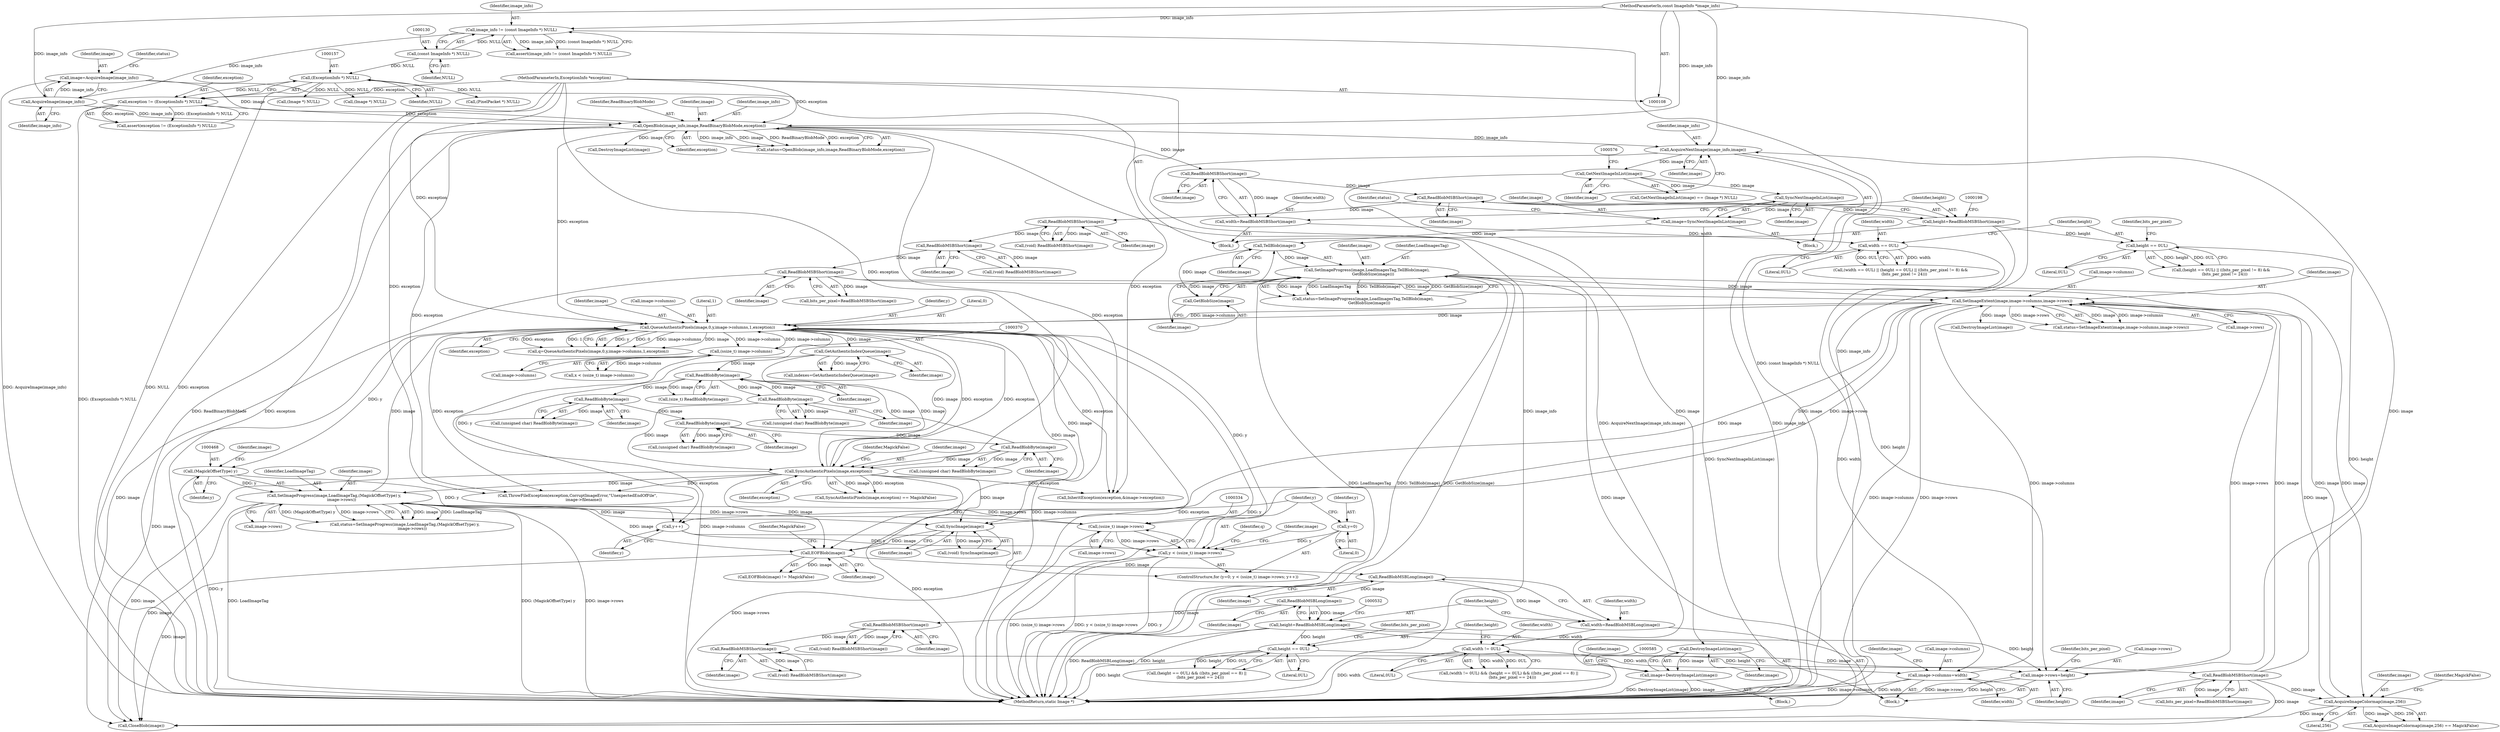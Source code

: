 digraph "0_ImageMagick_f6e9d0d9955e85bdd7540b251cd50d598dacc5e6_47@pointer" {
"1000581" [label="(Call,DestroyImageList(image))"];
"1000573" [label="(Call,GetNextImageInList(image))"];
"1000568" [label="(Call,AcquireNextImage(image_info,image))"];
"1000171" [label="(Call,OpenBlob(image_info,image,ReadBinaryBlobMode,exception))"];
"1000167" [label="(Call,AcquireImage(image_info))"];
"1000127" [label="(Call,image_info != (const ImageInfo *) NULL)"];
"1000109" [label="(MethodParameterIn,const ImageInfo *image_info)"];
"1000129" [label="(Call,(const ImageInfo *) NULL)"];
"1000165" [label="(Call,image=AcquireImage(image_info))"];
"1000154" [label="(Call,exception != (ExceptionInfo *) NULL)"];
"1000110" [label="(MethodParameterIn,ExceptionInfo *exception)"];
"1000156" [label="(Call,(ExceptionInfo *) NULL)"];
"1000541" [label="(Call,ReadBlobMSBShort(image))"];
"1000537" [label="(Call,ReadBlobMSBShort(image))"];
"1000533" [label="(Call,ReadBlobMSBShort(image))"];
"1000529" [label="(Call,ReadBlobMSBLong(image))"];
"1000525" [label="(Call,ReadBlobMSBLong(image))"];
"1000490" [label="(Call,EOFBlob(image))"];
"1000343" [label="(Call,QueueAuthenticPixels(image,0,y,image->columns,1,exception))"];
"1000464" [label="(Call,SetImageProgress(image,LoadImageTag,(MagickOffsetType) y,\n            image->rows))"];
"1000448" [label="(Call,SyncAuthenticPixels(image,exception))"];
"1000397" [label="(Call,ReadBlobByte(image))"];
"1000386" [label="(Call,ReadBlobByte(image))"];
"1000420" [label="(Call,ReadBlobByte(image))"];
"1000413" [label="(Call,ReadBlobByte(image))"];
"1000406" [label="(Call,ReadBlobByte(image))"];
"1000361" [label="(Call,GetAuthenticIndexQueue(image))"];
"1000467" [label="(Call,(MagickOffsetType) y)"];
"1000333" [label="(Call,(ssize_t) image->rows)"];
"1000282" [label="(Call,SetImageExtent(image,image->columns,image->rows))"];
"1000207" [label="(Call,ReadBlobMSBShort(image))"];
"1000203" [label="(Call,ReadBlobMSBShort(image))"];
"1000199" [label="(Call,ReadBlobMSBShort(image))"];
"1000195" [label="(Call,ReadBlobMSBShort(image))"];
"1000191" [label="(Call,ReadBlobMSBShort(image))"];
"1000593" [label="(Call,SetImageProgress(image,LoadImagesTag,TellBlob(image),\n          GetBlobSize(image)))"];
"1000598" [label="(Call,GetBlobSize(image))"];
"1000596" [label="(Call,TellBlob(image))"];
"1000587" [label="(Call,image=SyncNextImageInList(image))"];
"1000589" [label="(Call,SyncNextImageInList(image))"];
"1000246" [label="(Call,AcquireImageColormap(image,256))"];
"1000230" [label="(Call,image->columns=width)"];
"1000547" [label="(Call,width != 0UL)"];
"1000523" [label="(Call,width=ReadBlobMSBLong(image))"];
"1000211" [label="(Call,width == 0UL)"];
"1000189" [label="(Call,width=ReadBlobMSBShort(image))"];
"1000235" [label="(Call,image->rows=height)"];
"1000193" [label="(Call,height=ReadBlobMSBShort(image))"];
"1000215" [label="(Call,height == 0UL)"];
"1000527" [label="(Call,height=ReadBlobMSBLong(image))"];
"1000551" [label="(Call,height == 0UL)"];
"1000331" [label="(Call,y < (ssize_t) image->rows)"];
"1000338" [label="(Call,y++)"];
"1000328" [label="(Call,y=0)"];
"1000369" [label="(Call,(ssize_t) image->columns)"];
"1000486" [label="(Call,SyncImage(image))"];
"1000579" [label="(Call,image=DestroyImageList(image))"];
"1000204" [label="(Identifier,image)"];
"1000335" [label="(Call,image->rows)"];
"1000469" [label="(Identifier,y)"];
"1000528" [label="(Identifier,height)"];
"1000170" [label="(Identifier,status)"];
"1000546" [label="(Call,(width != 0UL) && (height == 0UL) && ((bits_per_pixel == 8) ||\n      (bits_per_pixel == 24)))"];
"1000191" [label="(Call,ReadBlobMSBShort(image))"];
"1000581" [label="(Call,DestroyImageList(image))"];
"1000398" [label="(Identifier,image)"];
"1000284" [label="(Call,image->columns)"];
"1000217" [label="(Literal,0UL)"];
"1000343" [label="(Call,QueueAuthenticPixels(image,0,y,image->columns,1,exception))"];
"1000153" [label="(Call,assert(exception != (ExceptionInfo *) NULL))"];
"1000397" [label="(Call,ReadBlobByte(image))"];
"1000533" [label="(Call,ReadBlobMSBShort(image))"];
"1000592" [label="(Identifier,status)"];
"1000194" [label="(Identifier,height)"];
"1000597" [label="(Identifier,image)"];
"1000384" [label="(Call,(size_t) ReadBlobByte(image))"];
"1000362" [label="(Identifier,image)"];
"1000550" [label="(Call,(height == 0UL) && ((bits_per_pixel == 8) ||\n      (bits_per_pixel == 24)))"];
"1000347" [label="(Call,image->columns)"];
"1000248" [label="(Literal,256)"];
"1000154" [label="(Call,exception != (ExceptionInfo *) NULL)"];
"1000591" [label="(Call,status=SetImageProgress(image,LoadImagesTag,TellBlob(image),\n          GetBlobSize(image)))"];
"1000350" [label="(Literal,1)"];
"1000387" [label="(Identifier,image)"];
"1000190" [label="(Identifier,width)"];
"1000523" [label="(Call,width=ReadBlobMSBLong(image))"];
"1000615" [label="(MethodReturn,static Image *)"];
"1000610" [label="(Call,CloseBlob(image))"];
"1000126" [label="(Call,assert(image_info != (const ImageInfo *) NULL))"];
"1000420" [label="(Call,ReadBlobByte(image))"];
"1000527" [label="(Call,height=ReadBlobMSBLong(image))"];
"1000572" [label="(Call,GetNextImageInList(image) == (Image *) NULL)"];
"1000451" [label="(Identifier,MagickFalse)"];
"1000237" [label="(Identifier,image)"];
"1000570" [label="(Identifier,image)"];
"1000542" [label="(Identifier,image)"];
"1000573" [label="(Call,GetNextImageInList(image))"];
"1000369" [label="(Call,(ssize_t) image->columns)"];
"1000491" [label="(Identifier,image)"];
"1000524" [label="(Identifier,width)"];
"1000406" [label="(Call,ReadBlobByte(image))"];
"1000551" [label="(Call,height == 0UL)"];
"1000213" [label="(Literal,0UL)"];
"1000448" [label="(Call,SyncAuthenticPixels(image,exception))"];
"1000165" [label="(Call,image=AcquireImage(image_info))"];
"1000567" [label="(Block,)"];
"1000590" [label="(Identifier,image)"];
"1000239" [label="(Identifier,height)"];
"1000183" [label="(Call,DestroyImageList(image))"];
"1000537" [label="(Call,ReadBlobMSBShort(image))"];
"1000193" [label="(Call,height=ReadBlobMSBShort(image))"];
"1000328" [label="(Call,y=0)"];
"1000367" [label="(Call,x < (ssize_t) image->columns)"];
"1000414" [label="(Identifier,image)"];
"1000216" [label="(Identifier,height)"];
"1000156" [label="(Call,(ExceptionInfo *) NULL)"];
"1000481" [label="(Identifier,image)"];
"1000127" [label="(Call,image_info != (const ImageInfo *) NULL)"];
"1000486" [label="(Call,SyncImage(image))"];
"1000346" [label="(Identifier,y)"];
"1000404" [label="(Call,(unsigned char) ReadBlobByte(image))"];
"1000407" [label="(Identifier,image)"];
"1000207" [label="(Call,ReadBlobMSBShort(image))"];
"1000395" [label="(Call,(unsigned char) ReadBlobByte(image))"];
"1000421" [label="(Identifier,image)"];
"1000167" [label="(Call,AcquireImage(image_info))"];
"1000295" [label="(Call,InheritException(exception,&image->exception))"];
"1000345" [label="(Literal,0)"];
"1000333" [label="(Call,(ssize_t) image->rows)"];
"1000579" [label="(Call,image=DestroyImageList(image))"];
"1000593" [label="(Call,SetImageProgress(image,LoadImagesTag,TellBlob(image),\n          GetBlobSize(image)))"];
"1000199" [label="(Call,ReadBlobMSBShort(image))"];
"1000541" [label="(Call,ReadBlobMSBShort(image))"];
"1000192" [label="(Identifier,image)"];
"1000467" [label="(Call,(MagickOffsetType) y)"];
"1000548" [label="(Identifier,width)"];
"1000242" [label="(Identifier,bits_per_pixel)"];
"1000531" [label="(Call,(void) ReadBlobMSBShort(image))"];
"1000582" [label="(Identifier,image)"];
"1000283" [label="(Identifier,image)"];
"1000332" [label="(Identifier,y)"];
"1000338" [label="(Call,y++)"];
"1000331" [label="(Call,y < (ssize_t) image->rows)"];
"1000208" [label="(Identifier,image)"];
"1000594" [label="(Identifier,image)"];
"1000171" [label="(Call,OpenBlob(image_info,image,ReadBinaryBlobMode,exception))"];
"1000230" [label="(Call,image->columns=width)"];
"1000215" [label="(Call,height == 0UL)"];
"1000329" [label="(Identifier,y)"];
"1000175" [label="(Identifier,exception)"];
"1000166" [label="(Identifier,image)"];
"1000492" [label="(Identifier,MagickFalse)"];
"1000247" [label="(Identifier,image)"];
"1000249" [label="(Identifier,MagickFalse)"];
"1000327" [label="(ControlStructure,for (y=0; y < (ssize_t) image->rows; y++))"];
"1000246" [label="(Call,AcquireImageColormap(image,256))"];
"1000174" [label="(Identifier,ReadBinaryBlobMode)"];
"1000568" [label="(Call,AcquireNextImage(image_info,image))"];
"1000196" [label="(Identifier,image)"];
"1000212" [label="(Identifier,width)"];
"1000539" [label="(Call,bits_per_pixel=ReadBlobMSBShort(image))"];
"1000552" [label="(Identifier,height)"];
"1000302" [label="(Call,DestroyImageList(image))"];
"1000538" [label="(Identifier,image)"];
"1000195" [label="(Call,ReadBlobMSBShort(image))"];
"1000599" [label="(Identifier,image)"];
"1000234" [label="(Identifier,width)"];
"1000342" [label="(Identifier,q)"];
"1000534" [label="(Identifier,image)"];
"1000595" [label="(Identifier,LoadImagesTag)"];
"1000361" [label="(Call,GetAuthenticIndexQueue(image))"];
"1000487" [label="(Identifier,image)"];
"1000490" [label="(Call,EOFBlob(image))"];
"1000351" [label="(Identifier,exception)"];
"1000339" [label="(Identifier,y)"];
"1000553" [label="(Literal,0UL)"];
"1000580" [label="(Identifier,image)"];
"1000355" [label="(Call,(PixelPacket *) NULL)"];
"1000189" [label="(Call,width=ReadBlobMSBShort(image))"];
"1000214" [label="(Call,(height == 0UL) || ((bits_per_pixel != 8) &&\n      (bits_per_pixel != 24)))"];
"1000280" [label="(Call,status=SetImageExtent(image,image->columns,image->rows))"];
"1000205" [label="(Call,bits_per_pixel=ReadBlobMSBShort(image))"];
"1000330" [label="(Literal,0)"];
"1000129" [label="(Call,(const ImageInfo *) NULL)"];
"1000530" [label="(Identifier,image)"];
"1000109" [label="(MethodParameterIn,const ImageInfo *image_info)"];
"1000110" [label="(MethodParameterIn,ExceptionInfo *exception)"];
"1000588" [label="(Identifier,image)"];
"1000211" [label="(Call,width == 0UL)"];
"1000231" [label="(Call,image->columns)"];
"1000596" [label="(Call,TellBlob(image))"];
"1000578" [label="(Block,)"];
"1000169" [label="(Call,status=OpenBlob(image_info,image,ReadBinaryBlobMode,exception))"];
"1000484" [label="(Call,(void) SyncImage(image))"];
"1000341" [label="(Call,q=QueueAuthenticPixels(image,0,y,image->columns,1,exception))"];
"1000450" [label="(Identifier,exception)"];
"1000282" [label="(Call,SetImageExtent(image,image->columns,image->rows))"];
"1000598" [label="(Call,GetBlobSize(image))"];
"1000526" [label="(Identifier,image)"];
"1000575" [label="(Call,(Image *) NULL)"];
"1000587" [label="(Call,image=SyncNextImageInList(image))"];
"1000128" [label="(Identifier,image_info)"];
"1000471" [label="(Identifier,image)"];
"1000418" [label="(Call,(unsigned char) ReadBlobByte(image))"];
"1000186" [label="(Call,(Image *) NULL)"];
"1000235" [label="(Call,image->rows=height)"];
"1000547" [label="(Call,width != 0UL)"];
"1000489" [label="(Call,EOFBlob(image) != MagickFalse)"];
"1000197" [label="(Call,(void) ReadBlobMSBShort(image))"];
"1000359" [label="(Call,indexes=GetAuthenticIndexQueue(image))"];
"1000556" [label="(Identifier,bits_per_pixel)"];
"1000535" [label="(Call,(void) ReadBlobMSBShort(image))"];
"1000210" [label="(Call,(width == 0UL) || (height == 0UL) || ((bits_per_pixel != 8) &&\n      (bits_per_pixel != 24)))"];
"1000229" [label="(Block,)"];
"1000494" [label="(Call,ThrowFileException(exception,CorruptImageError,\"UnexpectedEndOfFile\",\n          image->filename))"];
"1000155" [label="(Identifier,exception)"];
"1000203" [label="(Call,ReadBlobMSBShort(image))"];
"1000413" [label="(Call,ReadBlobByte(image))"];
"1000201" [label="(Call,(void) ReadBlobMSBShort(image))"];
"1000465" [label="(Identifier,image)"];
"1000173" [label="(Identifier,image)"];
"1000245" [label="(Call,AcquireImageColormap(image,256) == MagickFalse)"];
"1000236" [label="(Call,image->rows)"];
"1000462" [label="(Call,status=SetImageProgress(image,LoadImageTag,(MagickOffsetType) y,\n            image->rows))"];
"1000529" [label="(Call,ReadBlobMSBLong(image))"];
"1000220" [label="(Identifier,bits_per_pixel)"];
"1000287" [label="(Call,image->rows)"];
"1000158" [label="(Identifier,NULL)"];
"1000200" [label="(Identifier,image)"];
"1000549" [label="(Literal,0UL)"];
"1000464" [label="(Call,SetImageProgress(image,LoadImageTag,(MagickOffsetType) y,\n            image->rows))"];
"1000470" [label="(Call,image->rows)"];
"1000371" [label="(Call,image->columns)"];
"1000525" [label="(Call,ReadBlobMSBLong(image))"];
"1000344" [label="(Identifier,image)"];
"1000589" [label="(Call,SyncNextImageInList(image))"];
"1000466" [label="(Identifier,LoadImageTag)"];
"1000411" [label="(Call,(unsigned char) ReadBlobByte(image))"];
"1000386" [label="(Call,ReadBlobByte(image))"];
"1000447" [label="(Call,SyncAuthenticPixels(image,exception) == MagickFalse)"];
"1000569" [label="(Identifier,image_info)"];
"1000168" [label="(Identifier,image_info)"];
"1000111" [label="(Block,)"];
"1000172" [label="(Identifier,image_info)"];
"1000449" [label="(Identifier,image)"];
"1000574" [label="(Identifier,image)"];
"1000131" [label="(Identifier,NULL)"];
"1000581" -> "1000579"  [label="AST: "];
"1000581" -> "1000582"  [label="CFG: "];
"1000582" -> "1000581"  [label="AST: "];
"1000579" -> "1000581"  [label="CFG: "];
"1000581" -> "1000579"  [label="DDG: image"];
"1000573" -> "1000581"  [label="DDG: image"];
"1000573" -> "1000572"  [label="AST: "];
"1000573" -> "1000574"  [label="CFG: "];
"1000574" -> "1000573"  [label="AST: "];
"1000576" -> "1000573"  [label="CFG: "];
"1000573" -> "1000572"  [label="DDG: image"];
"1000568" -> "1000573"  [label="DDG: image"];
"1000573" -> "1000589"  [label="DDG: image"];
"1000568" -> "1000567"  [label="AST: "];
"1000568" -> "1000570"  [label="CFG: "];
"1000569" -> "1000568"  [label="AST: "];
"1000570" -> "1000568"  [label="AST: "];
"1000574" -> "1000568"  [label="CFG: "];
"1000568" -> "1000615"  [label="DDG: AcquireNextImage(image_info,image)"];
"1000568" -> "1000615"  [label="DDG: image_info"];
"1000171" -> "1000568"  [label="DDG: image_info"];
"1000109" -> "1000568"  [label="DDG: image_info"];
"1000541" -> "1000568"  [label="DDG: image"];
"1000171" -> "1000169"  [label="AST: "];
"1000171" -> "1000175"  [label="CFG: "];
"1000172" -> "1000171"  [label="AST: "];
"1000173" -> "1000171"  [label="AST: "];
"1000174" -> "1000171"  [label="AST: "];
"1000175" -> "1000171"  [label="AST: "];
"1000169" -> "1000171"  [label="CFG: "];
"1000171" -> "1000615"  [label="DDG: image_info"];
"1000171" -> "1000615"  [label="DDG: ReadBinaryBlobMode"];
"1000171" -> "1000615"  [label="DDG: exception"];
"1000171" -> "1000169"  [label="DDG: image_info"];
"1000171" -> "1000169"  [label="DDG: image"];
"1000171" -> "1000169"  [label="DDG: ReadBinaryBlobMode"];
"1000171" -> "1000169"  [label="DDG: exception"];
"1000167" -> "1000171"  [label="DDG: image_info"];
"1000109" -> "1000171"  [label="DDG: image_info"];
"1000165" -> "1000171"  [label="DDG: image"];
"1000154" -> "1000171"  [label="DDG: exception"];
"1000110" -> "1000171"  [label="DDG: exception"];
"1000171" -> "1000183"  [label="DDG: image"];
"1000171" -> "1000191"  [label="DDG: image"];
"1000171" -> "1000295"  [label="DDG: exception"];
"1000171" -> "1000343"  [label="DDG: exception"];
"1000171" -> "1000494"  [label="DDG: exception"];
"1000167" -> "1000165"  [label="AST: "];
"1000167" -> "1000168"  [label="CFG: "];
"1000168" -> "1000167"  [label="AST: "];
"1000165" -> "1000167"  [label="CFG: "];
"1000167" -> "1000165"  [label="DDG: image_info"];
"1000127" -> "1000167"  [label="DDG: image_info"];
"1000109" -> "1000167"  [label="DDG: image_info"];
"1000127" -> "1000126"  [label="AST: "];
"1000127" -> "1000129"  [label="CFG: "];
"1000128" -> "1000127"  [label="AST: "];
"1000129" -> "1000127"  [label="AST: "];
"1000126" -> "1000127"  [label="CFG: "];
"1000127" -> "1000615"  [label="DDG: (const ImageInfo *) NULL"];
"1000127" -> "1000126"  [label="DDG: image_info"];
"1000127" -> "1000126"  [label="DDG: (const ImageInfo *) NULL"];
"1000109" -> "1000127"  [label="DDG: image_info"];
"1000129" -> "1000127"  [label="DDG: NULL"];
"1000109" -> "1000108"  [label="AST: "];
"1000109" -> "1000615"  [label="DDG: image_info"];
"1000129" -> "1000131"  [label="CFG: "];
"1000130" -> "1000129"  [label="AST: "];
"1000131" -> "1000129"  [label="AST: "];
"1000129" -> "1000156"  [label="DDG: NULL"];
"1000165" -> "1000111"  [label="AST: "];
"1000166" -> "1000165"  [label="AST: "];
"1000170" -> "1000165"  [label="CFG: "];
"1000165" -> "1000615"  [label="DDG: AcquireImage(image_info)"];
"1000154" -> "1000153"  [label="AST: "];
"1000154" -> "1000156"  [label="CFG: "];
"1000155" -> "1000154"  [label="AST: "];
"1000156" -> "1000154"  [label="AST: "];
"1000153" -> "1000154"  [label="CFG: "];
"1000154" -> "1000615"  [label="DDG: (ExceptionInfo *) NULL"];
"1000154" -> "1000153"  [label="DDG: exception"];
"1000154" -> "1000153"  [label="DDG: (ExceptionInfo *) NULL"];
"1000110" -> "1000154"  [label="DDG: exception"];
"1000156" -> "1000154"  [label="DDG: NULL"];
"1000110" -> "1000108"  [label="AST: "];
"1000110" -> "1000615"  [label="DDG: exception"];
"1000110" -> "1000295"  [label="DDG: exception"];
"1000110" -> "1000343"  [label="DDG: exception"];
"1000110" -> "1000448"  [label="DDG: exception"];
"1000110" -> "1000494"  [label="DDG: exception"];
"1000156" -> "1000158"  [label="CFG: "];
"1000157" -> "1000156"  [label="AST: "];
"1000158" -> "1000156"  [label="AST: "];
"1000156" -> "1000615"  [label="DDG: NULL"];
"1000156" -> "1000186"  [label="DDG: NULL"];
"1000156" -> "1000355"  [label="DDG: NULL"];
"1000156" -> "1000575"  [label="DDG: NULL"];
"1000541" -> "1000539"  [label="AST: "];
"1000541" -> "1000542"  [label="CFG: "];
"1000542" -> "1000541"  [label="AST: "];
"1000539" -> "1000541"  [label="CFG: "];
"1000541" -> "1000246"  [label="DDG: image"];
"1000541" -> "1000282"  [label="DDG: image"];
"1000541" -> "1000539"  [label="DDG: image"];
"1000537" -> "1000541"  [label="DDG: image"];
"1000541" -> "1000610"  [label="DDG: image"];
"1000537" -> "1000535"  [label="AST: "];
"1000537" -> "1000538"  [label="CFG: "];
"1000538" -> "1000537"  [label="AST: "];
"1000535" -> "1000537"  [label="CFG: "];
"1000537" -> "1000535"  [label="DDG: image"];
"1000533" -> "1000537"  [label="DDG: image"];
"1000533" -> "1000531"  [label="AST: "];
"1000533" -> "1000534"  [label="CFG: "];
"1000534" -> "1000533"  [label="AST: "];
"1000531" -> "1000533"  [label="CFG: "];
"1000533" -> "1000531"  [label="DDG: image"];
"1000529" -> "1000533"  [label="DDG: image"];
"1000529" -> "1000527"  [label="AST: "];
"1000529" -> "1000530"  [label="CFG: "];
"1000530" -> "1000529"  [label="AST: "];
"1000527" -> "1000529"  [label="CFG: "];
"1000529" -> "1000527"  [label="DDG: image"];
"1000525" -> "1000529"  [label="DDG: image"];
"1000525" -> "1000523"  [label="AST: "];
"1000525" -> "1000526"  [label="CFG: "];
"1000526" -> "1000525"  [label="AST: "];
"1000523" -> "1000525"  [label="CFG: "];
"1000525" -> "1000523"  [label="DDG: image"];
"1000490" -> "1000525"  [label="DDG: image"];
"1000490" -> "1000489"  [label="AST: "];
"1000490" -> "1000491"  [label="CFG: "];
"1000491" -> "1000490"  [label="AST: "];
"1000492" -> "1000490"  [label="CFG: "];
"1000490" -> "1000489"  [label="DDG: image"];
"1000343" -> "1000490"  [label="DDG: image"];
"1000464" -> "1000490"  [label="DDG: image"];
"1000448" -> "1000490"  [label="DDG: image"];
"1000282" -> "1000490"  [label="DDG: image"];
"1000486" -> "1000490"  [label="DDG: image"];
"1000490" -> "1000610"  [label="DDG: image"];
"1000343" -> "1000341"  [label="AST: "];
"1000343" -> "1000351"  [label="CFG: "];
"1000344" -> "1000343"  [label="AST: "];
"1000345" -> "1000343"  [label="AST: "];
"1000346" -> "1000343"  [label="AST: "];
"1000347" -> "1000343"  [label="AST: "];
"1000350" -> "1000343"  [label="AST: "];
"1000351" -> "1000343"  [label="AST: "];
"1000341" -> "1000343"  [label="CFG: "];
"1000343" -> "1000615"  [label="DDG: exception"];
"1000343" -> "1000615"  [label="DDG: image->columns"];
"1000343" -> "1000615"  [label="DDG: y"];
"1000343" -> "1000295"  [label="DDG: exception"];
"1000343" -> "1000338"  [label="DDG: y"];
"1000343" -> "1000341"  [label="DDG: y"];
"1000343" -> "1000341"  [label="DDG: 0"];
"1000343" -> "1000341"  [label="DDG: image->columns"];
"1000343" -> "1000341"  [label="DDG: image"];
"1000343" -> "1000341"  [label="DDG: exception"];
"1000343" -> "1000341"  [label="DDG: 1"];
"1000464" -> "1000343"  [label="DDG: image"];
"1000448" -> "1000343"  [label="DDG: image"];
"1000448" -> "1000343"  [label="DDG: exception"];
"1000282" -> "1000343"  [label="DDG: image"];
"1000282" -> "1000343"  [label="DDG: image->columns"];
"1000331" -> "1000343"  [label="DDG: y"];
"1000369" -> "1000343"  [label="DDG: image->columns"];
"1000343" -> "1000361"  [label="DDG: image"];
"1000343" -> "1000369"  [label="DDG: image->columns"];
"1000343" -> "1000448"  [label="DDG: exception"];
"1000343" -> "1000467"  [label="DDG: y"];
"1000343" -> "1000486"  [label="DDG: image"];
"1000343" -> "1000494"  [label="DDG: exception"];
"1000343" -> "1000610"  [label="DDG: image"];
"1000464" -> "1000462"  [label="AST: "];
"1000464" -> "1000470"  [label="CFG: "];
"1000465" -> "1000464"  [label="AST: "];
"1000466" -> "1000464"  [label="AST: "];
"1000467" -> "1000464"  [label="AST: "];
"1000470" -> "1000464"  [label="AST: "];
"1000462" -> "1000464"  [label="CFG: "];
"1000464" -> "1000615"  [label="DDG: (MagickOffsetType) y"];
"1000464" -> "1000615"  [label="DDG: image->rows"];
"1000464" -> "1000615"  [label="DDG: LoadImageTag"];
"1000464" -> "1000333"  [label="DDG: image->rows"];
"1000464" -> "1000462"  [label="DDG: image"];
"1000464" -> "1000462"  [label="DDG: LoadImageTag"];
"1000464" -> "1000462"  [label="DDG: (MagickOffsetType) y"];
"1000464" -> "1000462"  [label="DDG: image->rows"];
"1000448" -> "1000464"  [label="DDG: image"];
"1000467" -> "1000464"  [label="DDG: y"];
"1000333" -> "1000464"  [label="DDG: image->rows"];
"1000464" -> "1000486"  [label="DDG: image"];
"1000464" -> "1000610"  [label="DDG: image"];
"1000448" -> "1000447"  [label="AST: "];
"1000448" -> "1000450"  [label="CFG: "];
"1000449" -> "1000448"  [label="AST: "];
"1000450" -> "1000448"  [label="AST: "];
"1000451" -> "1000448"  [label="CFG: "];
"1000448" -> "1000615"  [label="DDG: exception"];
"1000448" -> "1000295"  [label="DDG: exception"];
"1000448" -> "1000447"  [label="DDG: image"];
"1000448" -> "1000447"  [label="DDG: exception"];
"1000397" -> "1000448"  [label="DDG: image"];
"1000420" -> "1000448"  [label="DDG: image"];
"1000361" -> "1000448"  [label="DDG: image"];
"1000448" -> "1000486"  [label="DDG: image"];
"1000448" -> "1000494"  [label="DDG: exception"];
"1000448" -> "1000610"  [label="DDG: image"];
"1000397" -> "1000395"  [label="AST: "];
"1000397" -> "1000398"  [label="CFG: "];
"1000398" -> "1000397"  [label="AST: "];
"1000395" -> "1000397"  [label="CFG: "];
"1000397" -> "1000386"  [label="DDG: image"];
"1000397" -> "1000395"  [label="DDG: image"];
"1000386" -> "1000397"  [label="DDG: image"];
"1000386" -> "1000384"  [label="AST: "];
"1000386" -> "1000387"  [label="CFG: "];
"1000387" -> "1000386"  [label="AST: "];
"1000384" -> "1000386"  [label="CFG: "];
"1000386" -> "1000384"  [label="DDG: image"];
"1000420" -> "1000386"  [label="DDG: image"];
"1000361" -> "1000386"  [label="DDG: image"];
"1000386" -> "1000406"  [label="DDG: image"];
"1000420" -> "1000418"  [label="AST: "];
"1000420" -> "1000421"  [label="CFG: "];
"1000421" -> "1000420"  [label="AST: "];
"1000418" -> "1000420"  [label="CFG: "];
"1000420" -> "1000418"  [label="DDG: image"];
"1000413" -> "1000420"  [label="DDG: image"];
"1000413" -> "1000411"  [label="AST: "];
"1000413" -> "1000414"  [label="CFG: "];
"1000414" -> "1000413"  [label="AST: "];
"1000411" -> "1000413"  [label="CFG: "];
"1000413" -> "1000411"  [label="DDG: image"];
"1000406" -> "1000413"  [label="DDG: image"];
"1000406" -> "1000404"  [label="AST: "];
"1000406" -> "1000407"  [label="CFG: "];
"1000407" -> "1000406"  [label="AST: "];
"1000404" -> "1000406"  [label="CFG: "];
"1000406" -> "1000404"  [label="DDG: image"];
"1000361" -> "1000359"  [label="AST: "];
"1000361" -> "1000362"  [label="CFG: "];
"1000362" -> "1000361"  [label="AST: "];
"1000359" -> "1000361"  [label="CFG: "];
"1000361" -> "1000359"  [label="DDG: image"];
"1000467" -> "1000469"  [label="CFG: "];
"1000468" -> "1000467"  [label="AST: "];
"1000469" -> "1000467"  [label="AST: "];
"1000471" -> "1000467"  [label="CFG: "];
"1000467" -> "1000615"  [label="DDG: y"];
"1000467" -> "1000338"  [label="DDG: y"];
"1000333" -> "1000331"  [label="AST: "];
"1000333" -> "1000335"  [label="CFG: "];
"1000334" -> "1000333"  [label="AST: "];
"1000335" -> "1000333"  [label="AST: "];
"1000331" -> "1000333"  [label="CFG: "];
"1000333" -> "1000615"  [label="DDG: image->rows"];
"1000333" -> "1000331"  [label="DDG: image->rows"];
"1000282" -> "1000333"  [label="DDG: image->rows"];
"1000282" -> "1000280"  [label="AST: "];
"1000282" -> "1000287"  [label="CFG: "];
"1000283" -> "1000282"  [label="AST: "];
"1000284" -> "1000282"  [label="AST: "];
"1000287" -> "1000282"  [label="AST: "];
"1000280" -> "1000282"  [label="CFG: "];
"1000282" -> "1000615"  [label="DDG: image->columns"];
"1000282" -> "1000615"  [label="DDG: image->rows"];
"1000282" -> "1000280"  [label="DDG: image"];
"1000282" -> "1000280"  [label="DDG: image->columns"];
"1000282" -> "1000280"  [label="DDG: image->rows"];
"1000207" -> "1000282"  [label="DDG: image"];
"1000593" -> "1000282"  [label="DDG: image"];
"1000246" -> "1000282"  [label="DDG: image"];
"1000230" -> "1000282"  [label="DDG: image->columns"];
"1000235" -> "1000282"  [label="DDG: image->rows"];
"1000282" -> "1000302"  [label="DDG: image"];
"1000282" -> "1000486"  [label="DDG: image"];
"1000207" -> "1000205"  [label="AST: "];
"1000207" -> "1000208"  [label="CFG: "];
"1000208" -> "1000207"  [label="AST: "];
"1000205" -> "1000207"  [label="CFG: "];
"1000207" -> "1000205"  [label="DDG: image"];
"1000203" -> "1000207"  [label="DDG: image"];
"1000207" -> "1000246"  [label="DDG: image"];
"1000207" -> "1000610"  [label="DDG: image"];
"1000203" -> "1000201"  [label="AST: "];
"1000203" -> "1000204"  [label="CFG: "];
"1000204" -> "1000203"  [label="AST: "];
"1000201" -> "1000203"  [label="CFG: "];
"1000203" -> "1000201"  [label="DDG: image"];
"1000199" -> "1000203"  [label="DDG: image"];
"1000199" -> "1000197"  [label="AST: "];
"1000199" -> "1000200"  [label="CFG: "];
"1000200" -> "1000199"  [label="AST: "];
"1000197" -> "1000199"  [label="CFG: "];
"1000199" -> "1000197"  [label="DDG: image"];
"1000195" -> "1000199"  [label="DDG: image"];
"1000195" -> "1000193"  [label="AST: "];
"1000195" -> "1000196"  [label="CFG: "];
"1000196" -> "1000195"  [label="AST: "];
"1000193" -> "1000195"  [label="CFG: "];
"1000195" -> "1000193"  [label="DDG: image"];
"1000191" -> "1000195"  [label="DDG: image"];
"1000191" -> "1000189"  [label="AST: "];
"1000191" -> "1000192"  [label="CFG: "];
"1000192" -> "1000191"  [label="AST: "];
"1000189" -> "1000191"  [label="CFG: "];
"1000191" -> "1000189"  [label="DDG: image"];
"1000593" -> "1000591"  [label="AST: "];
"1000593" -> "1000598"  [label="CFG: "];
"1000594" -> "1000593"  [label="AST: "];
"1000595" -> "1000593"  [label="AST: "];
"1000596" -> "1000593"  [label="AST: "];
"1000598" -> "1000593"  [label="AST: "];
"1000591" -> "1000593"  [label="CFG: "];
"1000593" -> "1000615"  [label="DDG: GetBlobSize(image)"];
"1000593" -> "1000615"  [label="DDG: LoadImagesTag"];
"1000593" -> "1000615"  [label="DDG: TellBlob(image)"];
"1000593" -> "1000246"  [label="DDG: image"];
"1000593" -> "1000591"  [label="DDG: image"];
"1000593" -> "1000591"  [label="DDG: LoadImagesTag"];
"1000593" -> "1000591"  [label="DDG: TellBlob(image)"];
"1000593" -> "1000591"  [label="DDG: GetBlobSize(image)"];
"1000598" -> "1000593"  [label="DDG: image"];
"1000596" -> "1000593"  [label="DDG: image"];
"1000593" -> "1000610"  [label="DDG: image"];
"1000598" -> "1000599"  [label="CFG: "];
"1000599" -> "1000598"  [label="AST: "];
"1000596" -> "1000598"  [label="DDG: image"];
"1000596" -> "1000597"  [label="CFG: "];
"1000597" -> "1000596"  [label="AST: "];
"1000599" -> "1000596"  [label="CFG: "];
"1000587" -> "1000596"  [label="DDG: image"];
"1000587" -> "1000567"  [label="AST: "];
"1000587" -> "1000589"  [label="CFG: "];
"1000588" -> "1000587"  [label="AST: "];
"1000589" -> "1000587"  [label="AST: "];
"1000592" -> "1000587"  [label="CFG: "];
"1000587" -> "1000615"  [label="DDG: SyncNextImageInList(image)"];
"1000589" -> "1000587"  [label="DDG: image"];
"1000589" -> "1000590"  [label="CFG: "];
"1000590" -> "1000589"  [label="AST: "];
"1000246" -> "1000245"  [label="AST: "];
"1000246" -> "1000248"  [label="CFG: "];
"1000247" -> "1000246"  [label="AST: "];
"1000248" -> "1000246"  [label="AST: "];
"1000249" -> "1000246"  [label="CFG: "];
"1000246" -> "1000245"  [label="DDG: image"];
"1000246" -> "1000245"  [label="DDG: 256"];
"1000246" -> "1000610"  [label="DDG: image"];
"1000230" -> "1000229"  [label="AST: "];
"1000230" -> "1000234"  [label="CFG: "];
"1000231" -> "1000230"  [label="AST: "];
"1000234" -> "1000230"  [label="AST: "];
"1000237" -> "1000230"  [label="CFG: "];
"1000230" -> "1000615"  [label="DDG: image->columns"];
"1000230" -> "1000615"  [label="DDG: width"];
"1000547" -> "1000230"  [label="DDG: width"];
"1000211" -> "1000230"  [label="DDG: width"];
"1000547" -> "1000546"  [label="AST: "];
"1000547" -> "1000549"  [label="CFG: "];
"1000548" -> "1000547"  [label="AST: "];
"1000549" -> "1000547"  [label="AST: "];
"1000552" -> "1000547"  [label="CFG: "];
"1000546" -> "1000547"  [label="CFG: "];
"1000547" -> "1000615"  [label="DDG: width"];
"1000547" -> "1000546"  [label="DDG: width"];
"1000547" -> "1000546"  [label="DDG: 0UL"];
"1000523" -> "1000547"  [label="DDG: width"];
"1000523" -> "1000229"  [label="AST: "];
"1000524" -> "1000523"  [label="AST: "];
"1000528" -> "1000523"  [label="CFG: "];
"1000211" -> "1000210"  [label="AST: "];
"1000211" -> "1000213"  [label="CFG: "];
"1000212" -> "1000211"  [label="AST: "];
"1000213" -> "1000211"  [label="AST: "];
"1000216" -> "1000211"  [label="CFG: "];
"1000210" -> "1000211"  [label="CFG: "];
"1000211" -> "1000210"  [label="DDG: width"];
"1000211" -> "1000210"  [label="DDG: 0UL"];
"1000189" -> "1000211"  [label="DDG: width"];
"1000189" -> "1000111"  [label="AST: "];
"1000190" -> "1000189"  [label="AST: "];
"1000194" -> "1000189"  [label="CFG: "];
"1000235" -> "1000229"  [label="AST: "];
"1000235" -> "1000239"  [label="CFG: "];
"1000236" -> "1000235"  [label="AST: "];
"1000239" -> "1000235"  [label="AST: "];
"1000242" -> "1000235"  [label="CFG: "];
"1000235" -> "1000615"  [label="DDG: image->rows"];
"1000235" -> "1000615"  [label="DDG: height"];
"1000193" -> "1000235"  [label="DDG: height"];
"1000215" -> "1000235"  [label="DDG: height"];
"1000527" -> "1000235"  [label="DDG: height"];
"1000551" -> "1000235"  [label="DDG: height"];
"1000193" -> "1000111"  [label="AST: "];
"1000194" -> "1000193"  [label="AST: "];
"1000198" -> "1000193"  [label="CFG: "];
"1000193" -> "1000215"  [label="DDG: height"];
"1000215" -> "1000214"  [label="AST: "];
"1000215" -> "1000217"  [label="CFG: "];
"1000216" -> "1000215"  [label="AST: "];
"1000217" -> "1000215"  [label="AST: "];
"1000220" -> "1000215"  [label="CFG: "];
"1000214" -> "1000215"  [label="CFG: "];
"1000215" -> "1000214"  [label="DDG: height"];
"1000215" -> "1000214"  [label="DDG: 0UL"];
"1000527" -> "1000229"  [label="AST: "];
"1000528" -> "1000527"  [label="AST: "];
"1000532" -> "1000527"  [label="CFG: "];
"1000527" -> "1000615"  [label="DDG: height"];
"1000527" -> "1000615"  [label="DDG: ReadBlobMSBLong(image)"];
"1000527" -> "1000551"  [label="DDG: height"];
"1000551" -> "1000550"  [label="AST: "];
"1000551" -> "1000553"  [label="CFG: "];
"1000552" -> "1000551"  [label="AST: "];
"1000553" -> "1000551"  [label="AST: "];
"1000556" -> "1000551"  [label="CFG: "];
"1000550" -> "1000551"  [label="CFG: "];
"1000551" -> "1000615"  [label="DDG: height"];
"1000551" -> "1000550"  [label="DDG: height"];
"1000551" -> "1000550"  [label="DDG: 0UL"];
"1000331" -> "1000327"  [label="AST: "];
"1000332" -> "1000331"  [label="AST: "];
"1000342" -> "1000331"  [label="CFG: "];
"1000481" -> "1000331"  [label="CFG: "];
"1000331" -> "1000615"  [label="DDG: y < (ssize_t) image->rows"];
"1000331" -> "1000615"  [label="DDG: (ssize_t) image->rows"];
"1000331" -> "1000615"  [label="DDG: y"];
"1000338" -> "1000331"  [label="DDG: y"];
"1000328" -> "1000331"  [label="DDG: y"];
"1000338" -> "1000327"  [label="AST: "];
"1000338" -> "1000339"  [label="CFG: "];
"1000339" -> "1000338"  [label="AST: "];
"1000332" -> "1000338"  [label="CFG: "];
"1000328" -> "1000327"  [label="AST: "];
"1000328" -> "1000330"  [label="CFG: "];
"1000329" -> "1000328"  [label="AST: "];
"1000330" -> "1000328"  [label="AST: "];
"1000332" -> "1000328"  [label="CFG: "];
"1000369" -> "1000367"  [label="AST: "];
"1000369" -> "1000371"  [label="CFG: "];
"1000370" -> "1000369"  [label="AST: "];
"1000371" -> "1000369"  [label="AST: "];
"1000367" -> "1000369"  [label="CFG: "];
"1000369" -> "1000615"  [label="DDG: image->columns"];
"1000369" -> "1000367"  [label="DDG: image->columns"];
"1000486" -> "1000484"  [label="AST: "];
"1000486" -> "1000487"  [label="CFG: "];
"1000487" -> "1000486"  [label="AST: "];
"1000484" -> "1000486"  [label="CFG: "];
"1000486" -> "1000484"  [label="DDG: image"];
"1000579" -> "1000578"  [label="AST: "];
"1000580" -> "1000579"  [label="AST: "];
"1000585" -> "1000579"  [label="CFG: "];
"1000579" -> "1000615"  [label="DDG: image"];
"1000579" -> "1000615"  [label="DDG: DestroyImageList(image)"];
}
